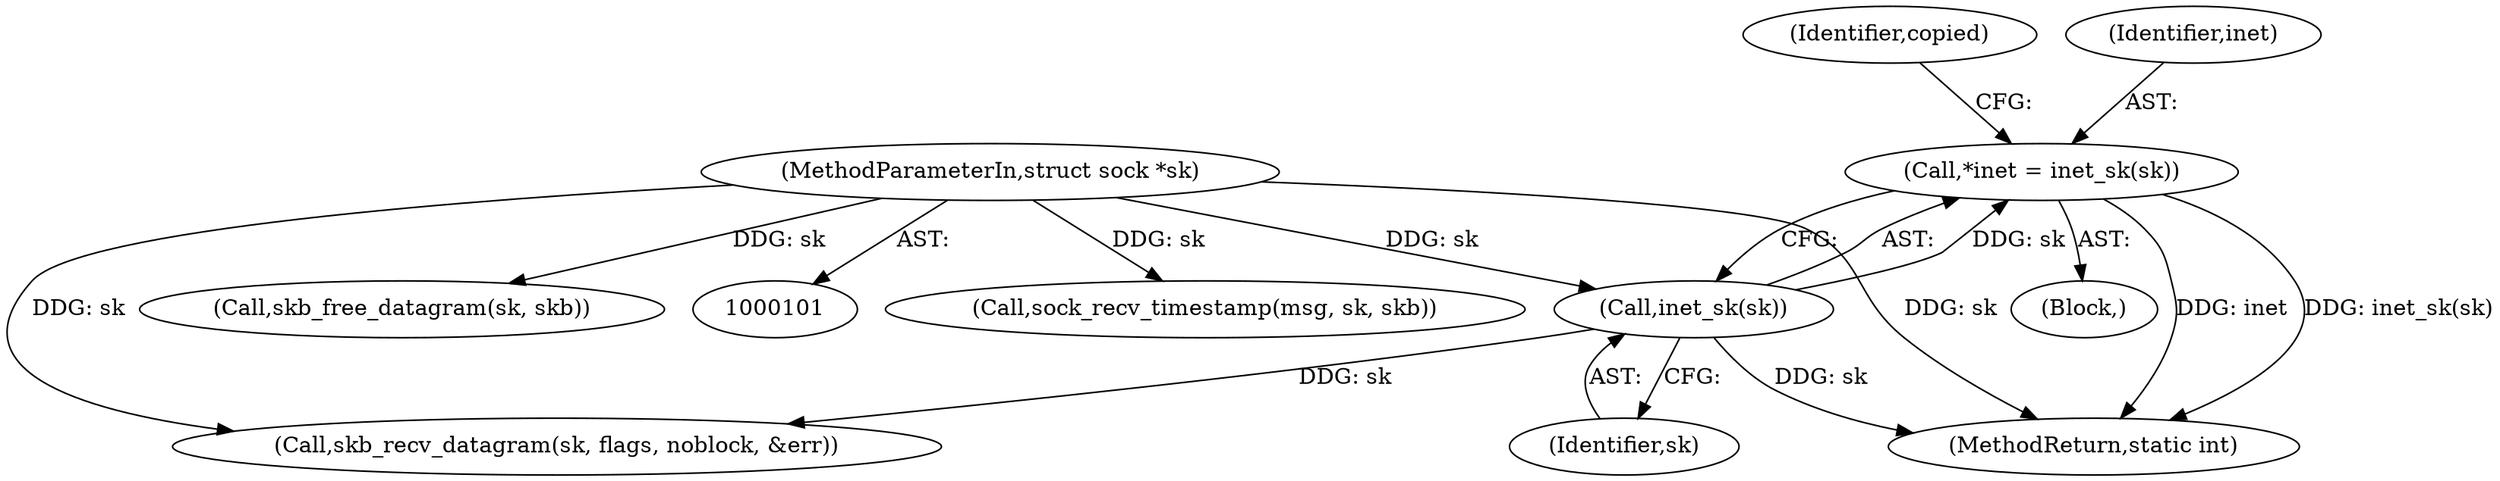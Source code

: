 digraph "0_linux_bceaa90240b6019ed73b49965eac7d167610be69_5@pointer" {
"1000111" [label="(Call,*inet = inet_sk(sk))"];
"1000113" [label="(Call,inet_sk(sk))"];
"1000103" [label="(MethodParameterIn,struct sock *sk)"];
"1000117" [label="(Identifier,copied)"];
"1000112" [label="(Identifier,inet)"];
"1000103" [label="(MethodParameterIn,struct sock *sk)"];
"1000114" [label="(Identifier,sk)"];
"1000111" [label="(Call,*inet = inet_sk(sk))"];
"1000180" [label="(Call,sock_recv_timestamp(msg, sk, skb))"];
"1000109" [label="(Block,)"];
"1000249" [label="(MethodReturn,static int)"];
"1000113" [label="(Call,inet_sk(sk))"];
"1000240" [label="(Call,skb_free_datagram(sk, skb))"];
"1000140" [label="(Call,skb_recv_datagram(sk, flags, noblock, &err))"];
"1000111" -> "1000109"  [label="AST: "];
"1000111" -> "1000113"  [label="CFG: "];
"1000112" -> "1000111"  [label="AST: "];
"1000113" -> "1000111"  [label="AST: "];
"1000117" -> "1000111"  [label="CFG: "];
"1000111" -> "1000249"  [label="DDG: inet"];
"1000111" -> "1000249"  [label="DDG: inet_sk(sk)"];
"1000113" -> "1000111"  [label="DDG: sk"];
"1000113" -> "1000114"  [label="CFG: "];
"1000114" -> "1000113"  [label="AST: "];
"1000113" -> "1000249"  [label="DDG: sk"];
"1000103" -> "1000113"  [label="DDG: sk"];
"1000113" -> "1000140"  [label="DDG: sk"];
"1000103" -> "1000101"  [label="AST: "];
"1000103" -> "1000249"  [label="DDG: sk"];
"1000103" -> "1000140"  [label="DDG: sk"];
"1000103" -> "1000180"  [label="DDG: sk"];
"1000103" -> "1000240"  [label="DDG: sk"];
}

